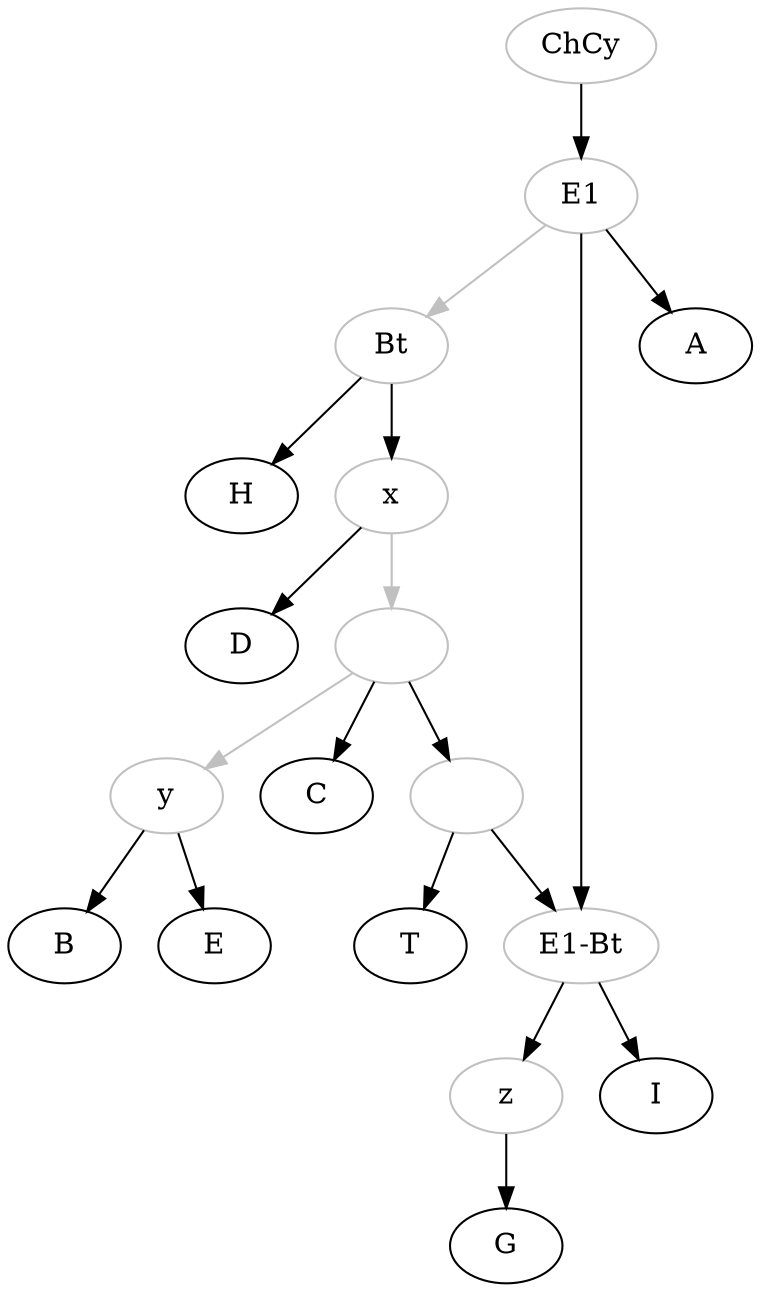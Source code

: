 digraph {

ChCy[color="grey"];
E1[color="grey"];
Bt[color="grey"];
1[color="grey", label=""];
2[color="grey", label=""];
E1Bt[color="grey", label="E1-Bt"];
x[color="grey"];
y[color="grey"];
z[color="grey"];

ChCy->E1;
E1->A;
E1->Bt[color="grey"];
Bt->H;
Bt->x;
x->D;
x->1[color="grey"];
1->C;
1->y[color="grey"];
y->B;
y->E;
1->2;
2->T;
2->E1Bt
E1Bt->z;
z->G;
E1Bt->I;
E1->E1Bt;

}
